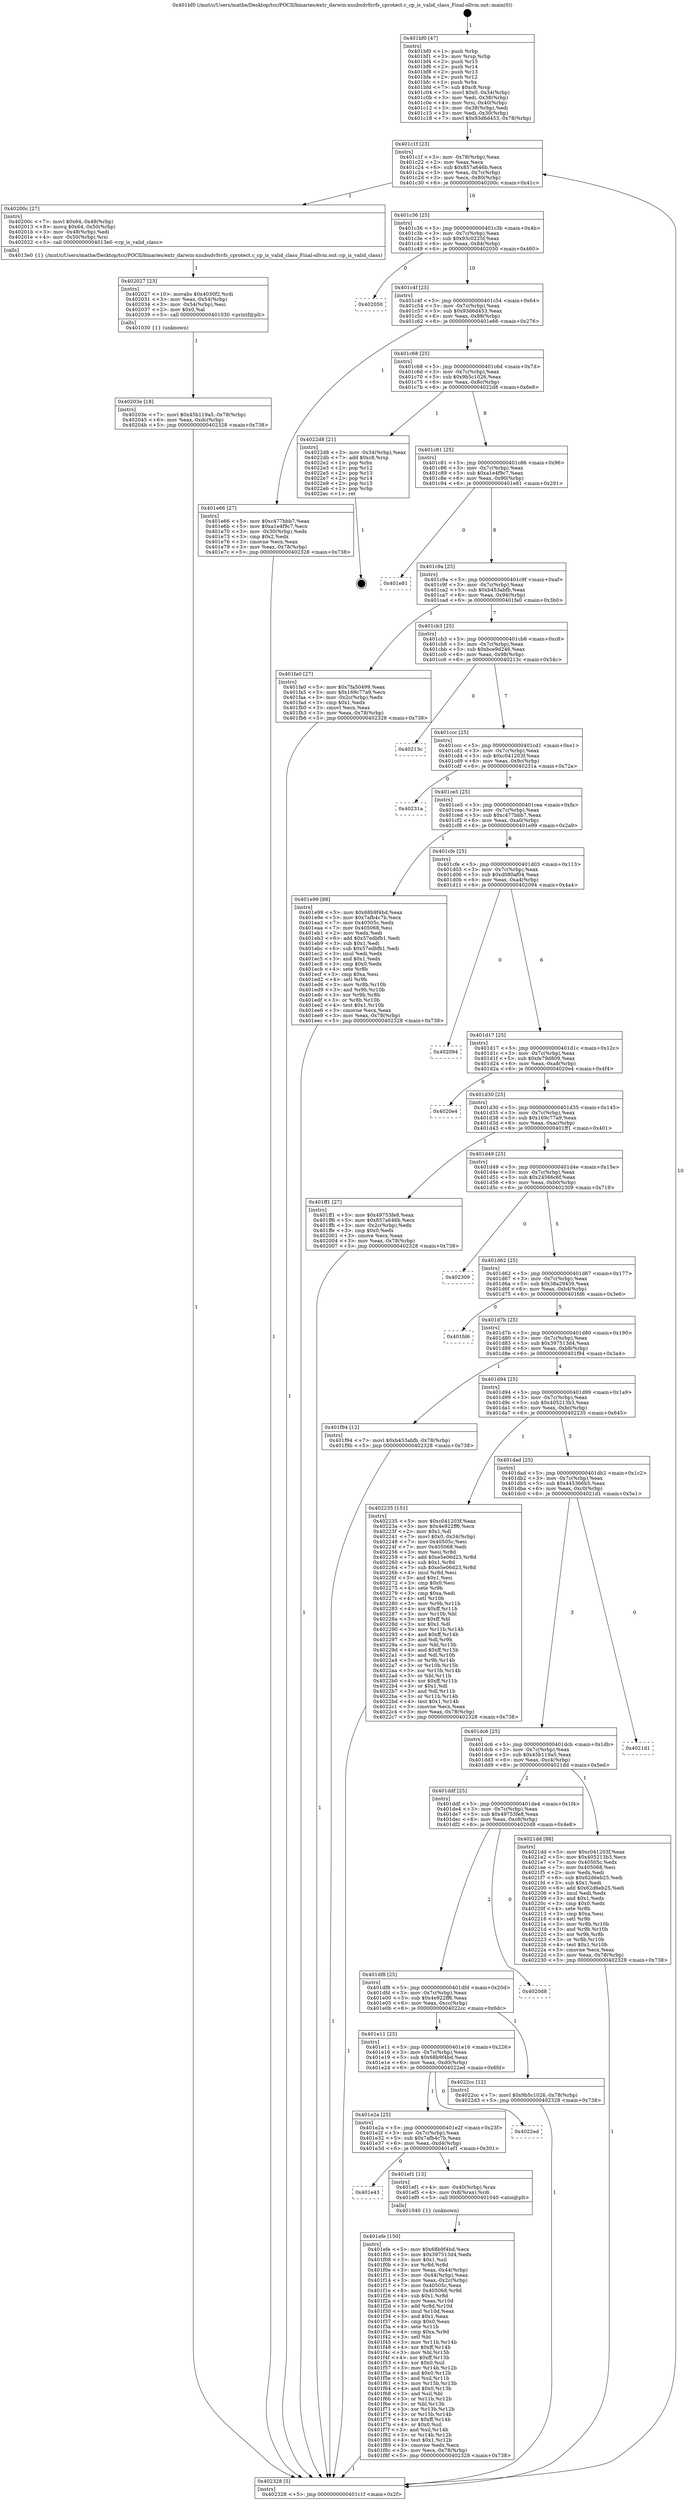 digraph "0x401bf0" {
  label = "0x401bf0 (/mnt/c/Users/mathe/Desktop/tcc/POCII/binaries/extr_darwin-xnubsdvfsvfs_cprotect.c_cp_is_valid_class_Final-ollvm.out::main(0))"
  labelloc = "t"
  node[shape=record]

  Entry [label="",width=0.3,height=0.3,shape=circle,fillcolor=black,style=filled]
  "0x401c1f" [label="{
     0x401c1f [23]\l
     | [instrs]\l
     &nbsp;&nbsp;0x401c1f \<+3\>: mov -0x78(%rbp),%eax\l
     &nbsp;&nbsp;0x401c22 \<+2\>: mov %eax,%ecx\l
     &nbsp;&nbsp;0x401c24 \<+6\>: sub $0x857a646b,%ecx\l
     &nbsp;&nbsp;0x401c2a \<+3\>: mov %eax,-0x7c(%rbp)\l
     &nbsp;&nbsp;0x401c2d \<+3\>: mov %ecx,-0x80(%rbp)\l
     &nbsp;&nbsp;0x401c30 \<+6\>: je 000000000040200c \<main+0x41c\>\l
  }"]
  "0x40200c" [label="{
     0x40200c [27]\l
     | [instrs]\l
     &nbsp;&nbsp;0x40200c \<+7\>: movl $0x64,-0x48(%rbp)\l
     &nbsp;&nbsp;0x402013 \<+8\>: movq $0x64,-0x50(%rbp)\l
     &nbsp;&nbsp;0x40201b \<+3\>: mov -0x48(%rbp),%edi\l
     &nbsp;&nbsp;0x40201e \<+4\>: mov -0x50(%rbp),%rsi\l
     &nbsp;&nbsp;0x402022 \<+5\>: call 00000000004013e0 \<cp_is_valid_class\>\l
     | [calls]\l
     &nbsp;&nbsp;0x4013e0 \{1\} (/mnt/c/Users/mathe/Desktop/tcc/POCII/binaries/extr_darwin-xnubsdvfsvfs_cprotect.c_cp_is_valid_class_Final-ollvm.out::cp_is_valid_class)\l
  }"]
  "0x401c36" [label="{
     0x401c36 [25]\l
     | [instrs]\l
     &nbsp;&nbsp;0x401c36 \<+5\>: jmp 0000000000401c3b \<main+0x4b\>\l
     &nbsp;&nbsp;0x401c3b \<+3\>: mov -0x7c(%rbp),%eax\l
     &nbsp;&nbsp;0x401c3e \<+5\>: sub $0x93c0225f,%eax\l
     &nbsp;&nbsp;0x401c43 \<+6\>: mov %eax,-0x84(%rbp)\l
     &nbsp;&nbsp;0x401c49 \<+6\>: je 0000000000402050 \<main+0x460\>\l
  }"]
  Exit [label="",width=0.3,height=0.3,shape=circle,fillcolor=black,style=filled,peripheries=2]
  "0x402050" [label="{
     0x402050\l
  }", style=dashed]
  "0x401c4f" [label="{
     0x401c4f [25]\l
     | [instrs]\l
     &nbsp;&nbsp;0x401c4f \<+5\>: jmp 0000000000401c54 \<main+0x64\>\l
     &nbsp;&nbsp;0x401c54 \<+3\>: mov -0x7c(%rbp),%eax\l
     &nbsp;&nbsp;0x401c57 \<+5\>: sub $0x93d6d453,%eax\l
     &nbsp;&nbsp;0x401c5c \<+6\>: mov %eax,-0x88(%rbp)\l
     &nbsp;&nbsp;0x401c62 \<+6\>: je 0000000000401e66 \<main+0x276\>\l
  }"]
  "0x40203e" [label="{
     0x40203e [18]\l
     | [instrs]\l
     &nbsp;&nbsp;0x40203e \<+7\>: movl $0x45b119a5,-0x78(%rbp)\l
     &nbsp;&nbsp;0x402045 \<+6\>: mov %eax,-0xdc(%rbp)\l
     &nbsp;&nbsp;0x40204b \<+5\>: jmp 0000000000402328 \<main+0x738\>\l
  }"]
  "0x401e66" [label="{
     0x401e66 [27]\l
     | [instrs]\l
     &nbsp;&nbsp;0x401e66 \<+5\>: mov $0xc477bbb7,%eax\l
     &nbsp;&nbsp;0x401e6b \<+5\>: mov $0xa1e4f9c7,%ecx\l
     &nbsp;&nbsp;0x401e70 \<+3\>: mov -0x30(%rbp),%edx\l
     &nbsp;&nbsp;0x401e73 \<+3\>: cmp $0x2,%edx\l
     &nbsp;&nbsp;0x401e76 \<+3\>: cmovne %ecx,%eax\l
     &nbsp;&nbsp;0x401e79 \<+3\>: mov %eax,-0x78(%rbp)\l
     &nbsp;&nbsp;0x401e7c \<+5\>: jmp 0000000000402328 \<main+0x738\>\l
  }"]
  "0x401c68" [label="{
     0x401c68 [25]\l
     | [instrs]\l
     &nbsp;&nbsp;0x401c68 \<+5\>: jmp 0000000000401c6d \<main+0x7d\>\l
     &nbsp;&nbsp;0x401c6d \<+3\>: mov -0x7c(%rbp),%eax\l
     &nbsp;&nbsp;0x401c70 \<+5\>: sub $0x9b5c1026,%eax\l
     &nbsp;&nbsp;0x401c75 \<+6\>: mov %eax,-0x8c(%rbp)\l
     &nbsp;&nbsp;0x401c7b \<+6\>: je 00000000004022d8 \<main+0x6e8\>\l
  }"]
  "0x402328" [label="{
     0x402328 [5]\l
     | [instrs]\l
     &nbsp;&nbsp;0x402328 \<+5\>: jmp 0000000000401c1f \<main+0x2f\>\l
  }"]
  "0x401bf0" [label="{
     0x401bf0 [47]\l
     | [instrs]\l
     &nbsp;&nbsp;0x401bf0 \<+1\>: push %rbp\l
     &nbsp;&nbsp;0x401bf1 \<+3\>: mov %rsp,%rbp\l
     &nbsp;&nbsp;0x401bf4 \<+2\>: push %r15\l
     &nbsp;&nbsp;0x401bf6 \<+2\>: push %r14\l
     &nbsp;&nbsp;0x401bf8 \<+2\>: push %r13\l
     &nbsp;&nbsp;0x401bfa \<+2\>: push %r12\l
     &nbsp;&nbsp;0x401bfc \<+1\>: push %rbx\l
     &nbsp;&nbsp;0x401bfd \<+7\>: sub $0xc8,%rsp\l
     &nbsp;&nbsp;0x401c04 \<+7\>: movl $0x0,-0x34(%rbp)\l
     &nbsp;&nbsp;0x401c0b \<+3\>: mov %edi,-0x38(%rbp)\l
     &nbsp;&nbsp;0x401c0e \<+4\>: mov %rsi,-0x40(%rbp)\l
     &nbsp;&nbsp;0x401c12 \<+3\>: mov -0x38(%rbp),%edi\l
     &nbsp;&nbsp;0x401c15 \<+3\>: mov %edi,-0x30(%rbp)\l
     &nbsp;&nbsp;0x401c18 \<+7\>: movl $0x93d6d453,-0x78(%rbp)\l
  }"]
  "0x402027" [label="{
     0x402027 [23]\l
     | [instrs]\l
     &nbsp;&nbsp;0x402027 \<+10\>: movabs $0x4030f2,%rdi\l
     &nbsp;&nbsp;0x402031 \<+3\>: mov %eax,-0x54(%rbp)\l
     &nbsp;&nbsp;0x402034 \<+3\>: mov -0x54(%rbp),%esi\l
     &nbsp;&nbsp;0x402037 \<+2\>: mov $0x0,%al\l
     &nbsp;&nbsp;0x402039 \<+5\>: call 0000000000401030 \<printf@plt\>\l
     | [calls]\l
     &nbsp;&nbsp;0x401030 \{1\} (unknown)\l
  }"]
  "0x4022d8" [label="{
     0x4022d8 [21]\l
     | [instrs]\l
     &nbsp;&nbsp;0x4022d8 \<+3\>: mov -0x34(%rbp),%eax\l
     &nbsp;&nbsp;0x4022db \<+7\>: add $0xc8,%rsp\l
     &nbsp;&nbsp;0x4022e2 \<+1\>: pop %rbx\l
     &nbsp;&nbsp;0x4022e3 \<+2\>: pop %r12\l
     &nbsp;&nbsp;0x4022e5 \<+2\>: pop %r13\l
     &nbsp;&nbsp;0x4022e7 \<+2\>: pop %r14\l
     &nbsp;&nbsp;0x4022e9 \<+2\>: pop %r15\l
     &nbsp;&nbsp;0x4022eb \<+1\>: pop %rbp\l
     &nbsp;&nbsp;0x4022ec \<+1\>: ret\l
  }"]
  "0x401c81" [label="{
     0x401c81 [25]\l
     | [instrs]\l
     &nbsp;&nbsp;0x401c81 \<+5\>: jmp 0000000000401c86 \<main+0x96\>\l
     &nbsp;&nbsp;0x401c86 \<+3\>: mov -0x7c(%rbp),%eax\l
     &nbsp;&nbsp;0x401c89 \<+5\>: sub $0xa1e4f9c7,%eax\l
     &nbsp;&nbsp;0x401c8e \<+6\>: mov %eax,-0x90(%rbp)\l
     &nbsp;&nbsp;0x401c94 \<+6\>: je 0000000000401e81 \<main+0x291\>\l
  }"]
  "0x401efe" [label="{
     0x401efe [150]\l
     | [instrs]\l
     &nbsp;&nbsp;0x401efe \<+5\>: mov $0x68b9f4bd,%ecx\l
     &nbsp;&nbsp;0x401f03 \<+5\>: mov $0x397513d4,%edx\l
     &nbsp;&nbsp;0x401f08 \<+3\>: mov $0x1,%sil\l
     &nbsp;&nbsp;0x401f0b \<+3\>: xor %r8d,%r8d\l
     &nbsp;&nbsp;0x401f0e \<+3\>: mov %eax,-0x44(%rbp)\l
     &nbsp;&nbsp;0x401f11 \<+3\>: mov -0x44(%rbp),%eax\l
     &nbsp;&nbsp;0x401f14 \<+3\>: mov %eax,-0x2c(%rbp)\l
     &nbsp;&nbsp;0x401f17 \<+7\>: mov 0x40505c,%eax\l
     &nbsp;&nbsp;0x401f1e \<+8\>: mov 0x405068,%r9d\l
     &nbsp;&nbsp;0x401f26 \<+4\>: sub $0x1,%r8d\l
     &nbsp;&nbsp;0x401f2a \<+3\>: mov %eax,%r10d\l
     &nbsp;&nbsp;0x401f2d \<+3\>: add %r8d,%r10d\l
     &nbsp;&nbsp;0x401f30 \<+4\>: imul %r10d,%eax\l
     &nbsp;&nbsp;0x401f34 \<+3\>: and $0x1,%eax\l
     &nbsp;&nbsp;0x401f37 \<+3\>: cmp $0x0,%eax\l
     &nbsp;&nbsp;0x401f3a \<+4\>: sete %r11b\l
     &nbsp;&nbsp;0x401f3e \<+4\>: cmp $0xa,%r9d\l
     &nbsp;&nbsp;0x401f42 \<+3\>: setl %bl\l
     &nbsp;&nbsp;0x401f45 \<+3\>: mov %r11b,%r14b\l
     &nbsp;&nbsp;0x401f48 \<+4\>: xor $0xff,%r14b\l
     &nbsp;&nbsp;0x401f4c \<+3\>: mov %bl,%r15b\l
     &nbsp;&nbsp;0x401f4f \<+4\>: xor $0xff,%r15b\l
     &nbsp;&nbsp;0x401f53 \<+4\>: xor $0x0,%sil\l
     &nbsp;&nbsp;0x401f57 \<+3\>: mov %r14b,%r12b\l
     &nbsp;&nbsp;0x401f5a \<+4\>: and $0x0,%r12b\l
     &nbsp;&nbsp;0x401f5e \<+3\>: and %sil,%r11b\l
     &nbsp;&nbsp;0x401f61 \<+3\>: mov %r15b,%r13b\l
     &nbsp;&nbsp;0x401f64 \<+4\>: and $0x0,%r13b\l
     &nbsp;&nbsp;0x401f68 \<+3\>: and %sil,%bl\l
     &nbsp;&nbsp;0x401f6b \<+3\>: or %r11b,%r12b\l
     &nbsp;&nbsp;0x401f6e \<+3\>: or %bl,%r13b\l
     &nbsp;&nbsp;0x401f71 \<+3\>: xor %r13b,%r12b\l
     &nbsp;&nbsp;0x401f74 \<+3\>: or %r15b,%r14b\l
     &nbsp;&nbsp;0x401f77 \<+4\>: xor $0xff,%r14b\l
     &nbsp;&nbsp;0x401f7b \<+4\>: or $0x0,%sil\l
     &nbsp;&nbsp;0x401f7f \<+3\>: and %sil,%r14b\l
     &nbsp;&nbsp;0x401f82 \<+3\>: or %r14b,%r12b\l
     &nbsp;&nbsp;0x401f85 \<+4\>: test $0x1,%r12b\l
     &nbsp;&nbsp;0x401f89 \<+3\>: cmovne %edx,%ecx\l
     &nbsp;&nbsp;0x401f8c \<+3\>: mov %ecx,-0x78(%rbp)\l
     &nbsp;&nbsp;0x401f8f \<+5\>: jmp 0000000000402328 \<main+0x738\>\l
  }"]
  "0x401e81" [label="{
     0x401e81\l
  }", style=dashed]
  "0x401c9a" [label="{
     0x401c9a [25]\l
     | [instrs]\l
     &nbsp;&nbsp;0x401c9a \<+5\>: jmp 0000000000401c9f \<main+0xaf\>\l
     &nbsp;&nbsp;0x401c9f \<+3\>: mov -0x7c(%rbp),%eax\l
     &nbsp;&nbsp;0x401ca2 \<+5\>: sub $0xb453abfb,%eax\l
     &nbsp;&nbsp;0x401ca7 \<+6\>: mov %eax,-0x94(%rbp)\l
     &nbsp;&nbsp;0x401cad \<+6\>: je 0000000000401fa0 \<main+0x3b0\>\l
  }"]
  "0x401e43" [label="{
     0x401e43\l
  }", style=dashed]
  "0x401fa0" [label="{
     0x401fa0 [27]\l
     | [instrs]\l
     &nbsp;&nbsp;0x401fa0 \<+5\>: mov $0x7fa50499,%eax\l
     &nbsp;&nbsp;0x401fa5 \<+5\>: mov $0x169c77a9,%ecx\l
     &nbsp;&nbsp;0x401faa \<+3\>: mov -0x2c(%rbp),%edx\l
     &nbsp;&nbsp;0x401fad \<+3\>: cmp $0x1,%edx\l
     &nbsp;&nbsp;0x401fb0 \<+3\>: cmovl %ecx,%eax\l
     &nbsp;&nbsp;0x401fb3 \<+3\>: mov %eax,-0x78(%rbp)\l
     &nbsp;&nbsp;0x401fb6 \<+5\>: jmp 0000000000402328 \<main+0x738\>\l
  }"]
  "0x401cb3" [label="{
     0x401cb3 [25]\l
     | [instrs]\l
     &nbsp;&nbsp;0x401cb3 \<+5\>: jmp 0000000000401cb8 \<main+0xc8\>\l
     &nbsp;&nbsp;0x401cb8 \<+3\>: mov -0x7c(%rbp),%eax\l
     &nbsp;&nbsp;0x401cbb \<+5\>: sub $0xbce9d246,%eax\l
     &nbsp;&nbsp;0x401cc0 \<+6\>: mov %eax,-0x98(%rbp)\l
     &nbsp;&nbsp;0x401cc6 \<+6\>: je 000000000040213c \<main+0x54c\>\l
  }"]
  "0x401ef1" [label="{
     0x401ef1 [13]\l
     | [instrs]\l
     &nbsp;&nbsp;0x401ef1 \<+4\>: mov -0x40(%rbp),%rax\l
     &nbsp;&nbsp;0x401ef5 \<+4\>: mov 0x8(%rax),%rdi\l
     &nbsp;&nbsp;0x401ef9 \<+5\>: call 0000000000401040 \<atoi@plt\>\l
     | [calls]\l
     &nbsp;&nbsp;0x401040 \{1\} (unknown)\l
  }"]
  "0x40213c" [label="{
     0x40213c\l
  }", style=dashed]
  "0x401ccc" [label="{
     0x401ccc [25]\l
     | [instrs]\l
     &nbsp;&nbsp;0x401ccc \<+5\>: jmp 0000000000401cd1 \<main+0xe1\>\l
     &nbsp;&nbsp;0x401cd1 \<+3\>: mov -0x7c(%rbp),%eax\l
     &nbsp;&nbsp;0x401cd4 \<+5\>: sub $0xc041203f,%eax\l
     &nbsp;&nbsp;0x401cd9 \<+6\>: mov %eax,-0x9c(%rbp)\l
     &nbsp;&nbsp;0x401cdf \<+6\>: je 000000000040231a \<main+0x72a\>\l
  }"]
  "0x401e2a" [label="{
     0x401e2a [25]\l
     | [instrs]\l
     &nbsp;&nbsp;0x401e2a \<+5\>: jmp 0000000000401e2f \<main+0x23f\>\l
     &nbsp;&nbsp;0x401e2f \<+3\>: mov -0x7c(%rbp),%eax\l
     &nbsp;&nbsp;0x401e32 \<+5\>: sub $0x7afb4c7b,%eax\l
     &nbsp;&nbsp;0x401e37 \<+6\>: mov %eax,-0xd4(%rbp)\l
     &nbsp;&nbsp;0x401e3d \<+6\>: je 0000000000401ef1 \<main+0x301\>\l
  }"]
  "0x40231a" [label="{
     0x40231a\l
  }", style=dashed]
  "0x401ce5" [label="{
     0x401ce5 [25]\l
     | [instrs]\l
     &nbsp;&nbsp;0x401ce5 \<+5\>: jmp 0000000000401cea \<main+0xfa\>\l
     &nbsp;&nbsp;0x401cea \<+3\>: mov -0x7c(%rbp),%eax\l
     &nbsp;&nbsp;0x401ced \<+5\>: sub $0xc477bbb7,%eax\l
     &nbsp;&nbsp;0x401cf2 \<+6\>: mov %eax,-0xa0(%rbp)\l
     &nbsp;&nbsp;0x401cf8 \<+6\>: je 0000000000401e99 \<main+0x2a9\>\l
  }"]
  "0x4022ed" [label="{
     0x4022ed\l
  }", style=dashed]
  "0x401e99" [label="{
     0x401e99 [88]\l
     | [instrs]\l
     &nbsp;&nbsp;0x401e99 \<+5\>: mov $0x68b9f4bd,%eax\l
     &nbsp;&nbsp;0x401e9e \<+5\>: mov $0x7afb4c7b,%ecx\l
     &nbsp;&nbsp;0x401ea3 \<+7\>: mov 0x40505c,%edx\l
     &nbsp;&nbsp;0x401eaa \<+7\>: mov 0x405068,%esi\l
     &nbsp;&nbsp;0x401eb1 \<+2\>: mov %edx,%edi\l
     &nbsp;&nbsp;0x401eb3 \<+6\>: add $0x57edbfb1,%edi\l
     &nbsp;&nbsp;0x401eb9 \<+3\>: sub $0x1,%edi\l
     &nbsp;&nbsp;0x401ebc \<+6\>: sub $0x57edbfb1,%edi\l
     &nbsp;&nbsp;0x401ec2 \<+3\>: imul %edi,%edx\l
     &nbsp;&nbsp;0x401ec5 \<+3\>: and $0x1,%edx\l
     &nbsp;&nbsp;0x401ec8 \<+3\>: cmp $0x0,%edx\l
     &nbsp;&nbsp;0x401ecb \<+4\>: sete %r8b\l
     &nbsp;&nbsp;0x401ecf \<+3\>: cmp $0xa,%esi\l
     &nbsp;&nbsp;0x401ed2 \<+4\>: setl %r9b\l
     &nbsp;&nbsp;0x401ed6 \<+3\>: mov %r8b,%r10b\l
     &nbsp;&nbsp;0x401ed9 \<+3\>: and %r9b,%r10b\l
     &nbsp;&nbsp;0x401edc \<+3\>: xor %r9b,%r8b\l
     &nbsp;&nbsp;0x401edf \<+3\>: or %r8b,%r10b\l
     &nbsp;&nbsp;0x401ee2 \<+4\>: test $0x1,%r10b\l
     &nbsp;&nbsp;0x401ee6 \<+3\>: cmovne %ecx,%eax\l
     &nbsp;&nbsp;0x401ee9 \<+3\>: mov %eax,-0x78(%rbp)\l
     &nbsp;&nbsp;0x401eec \<+5\>: jmp 0000000000402328 \<main+0x738\>\l
  }"]
  "0x401cfe" [label="{
     0x401cfe [25]\l
     | [instrs]\l
     &nbsp;&nbsp;0x401cfe \<+5\>: jmp 0000000000401d03 \<main+0x113\>\l
     &nbsp;&nbsp;0x401d03 \<+3\>: mov -0x7c(%rbp),%eax\l
     &nbsp;&nbsp;0x401d06 \<+5\>: sub $0xd080af04,%eax\l
     &nbsp;&nbsp;0x401d0b \<+6\>: mov %eax,-0xa4(%rbp)\l
     &nbsp;&nbsp;0x401d11 \<+6\>: je 0000000000402094 \<main+0x4a4\>\l
  }"]
  "0x401e11" [label="{
     0x401e11 [25]\l
     | [instrs]\l
     &nbsp;&nbsp;0x401e11 \<+5\>: jmp 0000000000401e16 \<main+0x226\>\l
     &nbsp;&nbsp;0x401e16 \<+3\>: mov -0x7c(%rbp),%eax\l
     &nbsp;&nbsp;0x401e19 \<+5\>: sub $0x68b9f4bd,%eax\l
     &nbsp;&nbsp;0x401e1e \<+6\>: mov %eax,-0xd0(%rbp)\l
     &nbsp;&nbsp;0x401e24 \<+6\>: je 00000000004022ed \<main+0x6fd\>\l
  }"]
  "0x402094" [label="{
     0x402094\l
  }", style=dashed]
  "0x401d17" [label="{
     0x401d17 [25]\l
     | [instrs]\l
     &nbsp;&nbsp;0x401d17 \<+5\>: jmp 0000000000401d1c \<main+0x12c\>\l
     &nbsp;&nbsp;0x401d1c \<+3\>: mov -0x7c(%rbp),%eax\l
     &nbsp;&nbsp;0x401d1f \<+5\>: sub $0xfe79d809,%eax\l
     &nbsp;&nbsp;0x401d24 \<+6\>: mov %eax,-0xa8(%rbp)\l
     &nbsp;&nbsp;0x401d2a \<+6\>: je 00000000004020e4 \<main+0x4f4\>\l
  }"]
  "0x4022cc" [label="{
     0x4022cc [12]\l
     | [instrs]\l
     &nbsp;&nbsp;0x4022cc \<+7\>: movl $0x9b5c1026,-0x78(%rbp)\l
     &nbsp;&nbsp;0x4022d3 \<+5\>: jmp 0000000000402328 \<main+0x738\>\l
  }"]
  "0x4020e4" [label="{
     0x4020e4\l
  }", style=dashed]
  "0x401d30" [label="{
     0x401d30 [25]\l
     | [instrs]\l
     &nbsp;&nbsp;0x401d30 \<+5\>: jmp 0000000000401d35 \<main+0x145\>\l
     &nbsp;&nbsp;0x401d35 \<+3\>: mov -0x7c(%rbp),%eax\l
     &nbsp;&nbsp;0x401d38 \<+5\>: sub $0x169c77a9,%eax\l
     &nbsp;&nbsp;0x401d3d \<+6\>: mov %eax,-0xac(%rbp)\l
     &nbsp;&nbsp;0x401d43 \<+6\>: je 0000000000401ff1 \<main+0x401\>\l
  }"]
  "0x401df8" [label="{
     0x401df8 [25]\l
     | [instrs]\l
     &nbsp;&nbsp;0x401df8 \<+5\>: jmp 0000000000401dfd \<main+0x20d\>\l
     &nbsp;&nbsp;0x401dfd \<+3\>: mov -0x7c(%rbp),%eax\l
     &nbsp;&nbsp;0x401e00 \<+5\>: sub $0x4e922ff6,%eax\l
     &nbsp;&nbsp;0x401e05 \<+6\>: mov %eax,-0xcc(%rbp)\l
     &nbsp;&nbsp;0x401e0b \<+6\>: je 00000000004022cc \<main+0x6dc\>\l
  }"]
  "0x401ff1" [label="{
     0x401ff1 [27]\l
     | [instrs]\l
     &nbsp;&nbsp;0x401ff1 \<+5\>: mov $0x49753fe8,%eax\l
     &nbsp;&nbsp;0x401ff6 \<+5\>: mov $0x857a646b,%ecx\l
     &nbsp;&nbsp;0x401ffb \<+3\>: mov -0x2c(%rbp),%edx\l
     &nbsp;&nbsp;0x401ffe \<+3\>: cmp $0x0,%edx\l
     &nbsp;&nbsp;0x402001 \<+3\>: cmove %ecx,%eax\l
     &nbsp;&nbsp;0x402004 \<+3\>: mov %eax,-0x78(%rbp)\l
     &nbsp;&nbsp;0x402007 \<+5\>: jmp 0000000000402328 \<main+0x738\>\l
  }"]
  "0x401d49" [label="{
     0x401d49 [25]\l
     | [instrs]\l
     &nbsp;&nbsp;0x401d49 \<+5\>: jmp 0000000000401d4e \<main+0x15e\>\l
     &nbsp;&nbsp;0x401d4e \<+3\>: mov -0x7c(%rbp),%eax\l
     &nbsp;&nbsp;0x401d51 \<+5\>: sub $0x24566c6f,%eax\l
     &nbsp;&nbsp;0x401d56 \<+6\>: mov %eax,-0xb0(%rbp)\l
     &nbsp;&nbsp;0x401d5c \<+6\>: je 0000000000402309 \<main+0x719\>\l
  }"]
  "0x4020d8" [label="{
     0x4020d8\l
  }", style=dashed]
  "0x402309" [label="{
     0x402309\l
  }", style=dashed]
  "0x401d62" [label="{
     0x401d62 [25]\l
     | [instrs]\l
     &nbsp;&nbsp;0x401d62 \<+5\>: jmp 0000000000401d67 \<main+0x177\>\l
     &nbsp;&nbsp;0x401d67 \<+3\>: mov -0x7c(%rbp),%eax\l
     &nbsp;&nbsp;0x401d6a \<+5\>: sub $0x38a29459,%eax\l
     &nbsp;&nbsp;0x401d6f \<+6\>: mov %eax,-0xb4(%rbp)\l
     &nbsp;&nbsp;0x401d75 \<+6\>: je 0000000000401fd6 \<main+0x3e6\>\l
  }"]
  "0x401ddf" [label="{
     0x401ddf [25]\l
     | [instrs]\l
     &nbsp;&nbsp;0x401ddf \<+5\>: jmp 0000000000401de4 \<main+0x1f4\>\l
     &nbsp;&nbsp;0x401de4 \<+3\>: mov -0x7c(%rbp),%eax\l
     &nbsp;&nbsp;0x401de7 \<+5\>: sub $0x49753fe8,%eax\l
     &nbsp;&nbsp;0x401dec \<+6\>: mov %eax,-0xc8(%rbp)\l
     &nbsp;&nbsp;0x401df2 \<+6\>: je 00000000004020d8 \<main+0x4e8\>\l
  }"]
  "0x401fd6" [label="{
     0x401fd6\l
  }", style=dashed]
  "0x401d7b" [label="{
     0x401d7b [25]\l
     | [instrs]\l
     &nbsp;&nbsp;0x401d7b \<+5\>: jmp 0000000000401d80 \<main+0x190\>\l
     &nbsp;&nbsp;0x401d80 \<+3\>: mov -0x7c(%rbp),%eax\l
     &nbsp;&nbsp;0x401d83 \<+5\>: sub $0x397513d4,%eax\l
     &nbsp;&nbsp;0x401d88 \<+6\>: mov %eax,-0xb8(%rbp)\l
     &nbsp;&nbsp;0x401d8e \<+6\>: je 0000000000401f94 \<main+0x3a4\>\l
  }"]
  "0x4021dd" [label="{
     0x4021dd [88]\l
     | [instrs]\l
     &nbsp;&nbsp;0x4021dd \<+5\>: mov $0xc041203f,%eax\l
     &nbsp;&nbsp;0x4021e2 \<+5\>: mov $0x405213b3,%ecx\l
     &nbsp;&nbsp;0x4021e7 \<+7\>: mov 0x40505c,%edx\l
     &nbsp;&nbsp;0x4021ee \<+7\>: mov 0x405068,%esi\l
     &nbsp;&nbsp;0x4021f5 \<+2\>: mov %edx,%edi\l
     &nbsp;&nbsp;0x4021f7 \<+6\>: sub $0x62d6eb25,%edi\l
     &nbsp;&nbsp;0x4021fd \<+3\>: sub $0x1,%edi\l
     &nbsp;&nbsp;0x402200 \<+6\>: add $0x62d6eb25,%edi\l
     &nbsp;&nbsp;0x402206 \<+3\>: imul %edi,%edx\l
     &nbsp;&nbsp;0x402209 \<+3\>: and $0x1,%edx\l
     &nbsp;&nbsp;0x40220c \<+3\>: cmp $0x0,%edx\l
     &nbsp;&nbsp;0x40220f \<+4\>: sete %r8b\l
     &nbsp;&nbsp;0x402213 \<+3\>: cmp $0xa,%esi\l
     &nbsp;&nbsp;0x402216 \<+4\>: setl %r9b\l
     &nbsp;&nbsp;0x40221a \<+3\>: mov %r8b,%r10b\l
     &nbsp;&nbsp;0x40221d \<+3\>: and %r9b,%r10b\l
     &nbsp;&nbsp;0x402220 \<+3\>: xor %r9b,%r8b\l
     &nbsp;&nbsp;0x402223 \<+3\>: or %r8b,%r10b\l
     &nbsp;&nbsp;0x402226 \<+4\>: test $0x1,%r10b\l
     &nbsp;&nbsp;0x40222a \<+3\>: cmovne %ecx,%eax\l
     &nbsp;&nbsp;0x40222d \<+3\>: mov %eax,-0x78(%rbp)\l
     &nbsp;&nbsp;0x402230 \<+5\>: jmp 0000000000402328 \<main+0x738\>\l
  }"]
  "0x401f94" [label="{
     0x401f94 [12]\l
     | [instrs]\l
     &nbsp;&nbsp;0x401f94 \<+7\>: movl $0xb453abfb,-0x78(%rbp)\l
     &nbsp;&nbsp;0x401f9b \<+5\>: jmp 0000000000402328 \<main+0x738\>\l
  }"]
  "0x401d94" [label="{
     0x401d94 [25]\l
     | [instrs]\l
     &nbsp;&nbsp;0x401d94 \<+5\>: jmp 0000000000401d99 \<main+0x1a9\>\l
     &nbsp;&nbsp;0x401d99 \<+3\>: mov -0x7c(%rbp),%eax\l
     &nbsp;&nbsp;0x401d9c \<+5\>: sub $0x405213b3,%eax\l
     &nbsp;&nbsp;0x401da1 \<+6\>: mov %eax,-0xbc(%rbp)\l
     &nbsp;&nbsp;0x401da7 \<+6\>: je 0000000000402235 \<main+0x645\>\l
  }"]
  "0x401dc6" [label="{
     0x401dc6 [25]\l
     | [instrs]\l
     &nbsp;&nbsp;0x401dc6 \<+5\>: jmp 0000000000401dcb \<main+0x1db\>\l
     &nbsp;&nbsp;0x401dcb \<+3\>: mov -0x7c(%rbp),%eax\l
     &nbsp;&nbsp;0x401dce \<+5\>: sub $0x45b119a5,%eax\l
     &nbsp;&nbsp;0x401dd3 \<+6\>: mov %eax,-0xc4(%rbp)\l
     &nbsp;&nbsp;0x401dd9 \<+6\>: je 00000000004021dd \<main+0x5ed\>\l
  }"]
  "0x402235" [label="{
     0x402235 [151]\l
     | [instrs]\l
     &nbsp;&nbsp;0x402235 \<+5\>: mov $0xc041203f,%eax\l
     &nbsp;&nbsp;0x40223a \<+5\>: mov $0x4e922ff6,%ecx\l
     &nbsp;&nbsp;0x40223f \<+2\>: mov $0x1,%dl\l
     &nbsp;&nbsp;0x402241 \<+7\>: movl $0x0,-0x34(%rbp)\l
     &nbsp;&nbsp;0x402248 \<+7\>: mov 0x40505c,%esi\l
     &nbsp;&nbsp;0x40224f \<+7\>: mov 0x405068,%edi\l
     &nbsp;&nbsp;0x402256 \<+3\>: mov %esi,%r8d\l
     &nbsp;&nbsp;0x402259 \<+7\>: add $0xe5e06d23,%r8d\l
     &nbsp;&nbsp;0x402260 \<+4\>: sub $0x1,%r8d\l
     &nbsp;&nbsp;0x402264 \<+7\>: sub $0xe5e06d23,%r8d\l
     &nbsp;&nbsp;0x40226b \<+4\>: imul %r8d,%esi\l
     &nbsp;&nbsp;0x40226f \<+3\>: and $0x1,%esi\l
     &nbsp;&nbsp;0x402272 \<+3\>: cmp $0x0,%esi\l
     &nbsp;&nbsp;0x402275 \<+4\>: sete %r9b\l
     &nbsp;&nbsp;0x402279 \<+3\>: cmp $0xa,%edi\l
     &nbsp;&nbsp;0x40227c \<+4\>: setl %r10b\l
     &nbsp;&nbsp;0x402280 \<+3\>: mov %r9b,%r11b\l
     &nbsp;&nbsp;0x402283 \<+4\>: xor $0xff,%r11b\l
     &nbsp;&nbsp;0x402287 \<+3\>: mov %r10b,%bl\l
     &nbsp;&nbsp;0x40228a \<+3\>: xor $0xff,%bl\l
     &nbsp;&nbsp;0x40228d \<+3\>: xor $0x1,%dl\l
     &nbsp;&nbsp;0x402290 \<+3\>: mov %r11b,%r14b\l
     &nbsp;&nbsp;0x402293 \<+4\>: and $0xff,%r14b\l
     &nbsp;&nbsp;0x402297 \<+3\>: and %dl,%r9b\l
     &nbsp;&nbsp;0x40229a \<+3\>: mov %bl,%r15b\l
     &nbsp;&nbsp;0x40229d \<+4\>: and $0xff,%r15b\l
     &nbsp;&nbsp;0x4022a1 \<+3\>: and %dl,%r10b\l
     &nbsp;&nbsp;0x4022a4 \<+3\>: or %r9b,%r14b\l
     &nbsp;&nbsp;0x4022a7 \<+3\>: or %r10b,%r15b\l
     &nbsp;&nbsp;0x4022aa \<+3\>: xor %r15b,%r14b\l
     &nbsp;&nbsp;0x4022ad \<+3\>: or %bl,%r11b\l
     &nbsp;&nbsp;0x4022b0 \<+4\>: xor $0xff,%r11b\l
     &nbsp;&nbsp;0x4022b4 \<+3\>: or $0x1,%dl\l
     &nbsp;&nbsp;0x4022b7 \<+3\>: and %dl,%r11b\l
     &nbsp;&nbsp;0x4022ba \<+3\>: or %r11b,%r14b\l
     &nbsp;&nbsp;0x4022bd \<+4\>: test $0x1,%r14b\l
     &nbsp;&nbsp;0x4022c1 \<+3\>: cmovne %ecx,%eax\l
     &nbsp;&nbsp;0x4022c4 \<+3\>: mov %eax,-0x78(%rbp)\l
     &nbsp;&nbsp;0x4022c7 \<+5\>: jmp 0000000000402328 \<main+0x738\>\l
  }"]
  "0x401dad" [label="{
     0x401dad [25]\l
     | [instrs]\l
     &nbsp;&nbsp;0x401dad \<+5\>: jmp 0000000000401db2 \<main+0x1c2\>\l
     &nbsp;&nbsp;0x401db2 \<+3\>: mov -0x7c(%rbp),%eax\l
     &nbsp;&nbsp;0x401db5 \<+5\>: sub $0x445366b5,%eax\l
     &nbsp;&nbsp;0x401dba \<+6\>: mov %eax,-0xc0(%rbp)\l
     &nbsp;&nbsp;0x401dc0 \<+6\>: je 00000000004021d1 \<main+0x5e1\>\l
  }"]
  "0x4021d1" [label="{
     0x4021d1\l
  }", style=dashed]
  Entry -> "0x401bf0" [label=" 1"]
  "0x401c1f" -> "0x40200c" [label=" 1"]
  "0x401c1f" -> "0x401c36" [label=" 10"]
  "0x4022d8" -> Exit [label=" 1"]
  "0x401c36" -> "0x402050" [label=" 0"]
  "0x401c36" -> "0x401c4f" [label=" 10"]
  "0x4022cc" -> "0x402328" [label=" 1"]
  "0x401c4f" -> "0x401e66" [label=" 1"]
  "0x401c4f" -> "0x401c68" [label=" 9"]
  "0x401e66" -> "0x402328" [label=" 1"]
  "0x401bf0" -> "0x401c1f" [label=" 1"]
  "0x402328" -> "0x401c1f" [label=" 10"]
  "0x402235" -> "0x402328" [label=" 1"]
  "0x401c68" -> "0x4022d8" [label=" 1"]
  "0x401c68" -> "0x401c81" [label=" 8"]
  "0x4021dd" -> "0x402328" [label=" 1"]
  "0x401c81" -> "0x401e81" [label=" 0"]
  "0x401c81" -> "0x401c9a" [label=" 8"]
  "0x40203e" -> "0x402328" [label=" 1"]
  "0x401c9a" -> "0x401fa0" [label=" 1"]
  "0x401c9a" -> "0x401cb3" [label=" 7"]
  "0x402027" -> "0x40203e" [label=" 1"]
  "0x401cb3" -> "0x40213c" [label=" 0"]
  "0x401cb3" -> "0x401ccc" [label=" 7"]
  "0x40200c" -> "0x402027" [label=" 1"]
  "0x401ccc" -> "0x40231a" [label=" 0"]
  "0x401ccc" -> "0x401ce5" [label=" 7"]
  "0x401fa0" -> "0x402328" [label=" 1"]
  "0x401ce5" -> "0x401e99" [label=" 1"]
  "0x401ce5" -> "0x401cfe" [label=" 6"]
  "0x401e99" -> "0x402328" [label=" 1"]
  "0x401f94" -> "0x402328" [label=" 1"]
  "0x401cfe" -> "0x402094" [label=" 0"]
  "0x401cfe" -> "0x401d17" [label=" 6"]
  "0x401ef1" -> "0x401efe" [label=" 1"]
  "0x401d17" -> "0x4020e4" [label=" 0"]
  "0x401d17" -> "0x401d30" [label=" 6"]
  "0x401e2a" -> "0x401e43" [label=" 0"]
  "0x401d30" -> "0x401ff1" [label=" 1"]
  "0x401d30" -> "0x401d49" [label=" 5"]
  "0x401ff1" -> "0x402328" [label=" 1"]
  "0x401d49" -> "0x402309" [label=" 0"]
  "0x401d49" -> "0x401d62" [label=" 5"]
  "0x401e11" -> "0x401e2a" [label=" 1"]
  "0x401d62" -> "0x401fd6" [label=" 0"]
  "0x401d62" -> "0x401d7b" [label=" 5"]
  "0x401efe" -> "0x402328" [label=" 1"]
  "0x401d7b" -> "0x401f94" [label=" 1"]
  "0x401d7b" -> "0x401d94" [label=" 4"]
  "0x401df8" -> "0x401e11" [label=" 1"]
  "0x401d94" -> "0x402235" [label=" 1"]
  "0x401d94" -> "0x401dad" [label=" 3"]
  "0x401e2a" -> "0x401ef1" [label=" 1"]
  "0x401dad" -> "0x4021d1" [label=" 0"]
  "0x401dad" -> "0x401dc6" [label=" 3"]
  "0x401df8" -> "0x4022cc" [label=" 1"]
  "0x401dc6" -> "0x4021dd" [label=" 1"]
  "0x401dc6" -> "0x401ddf" [label=" 2"]
  "0x401e11" -> "0x4022ed" [label=" 0"]
  "0x401ddf" -> "0x4020d8" [label=" 0"]
  "0x401ddf" -> "0x401df8" [label=" 2"]
}

